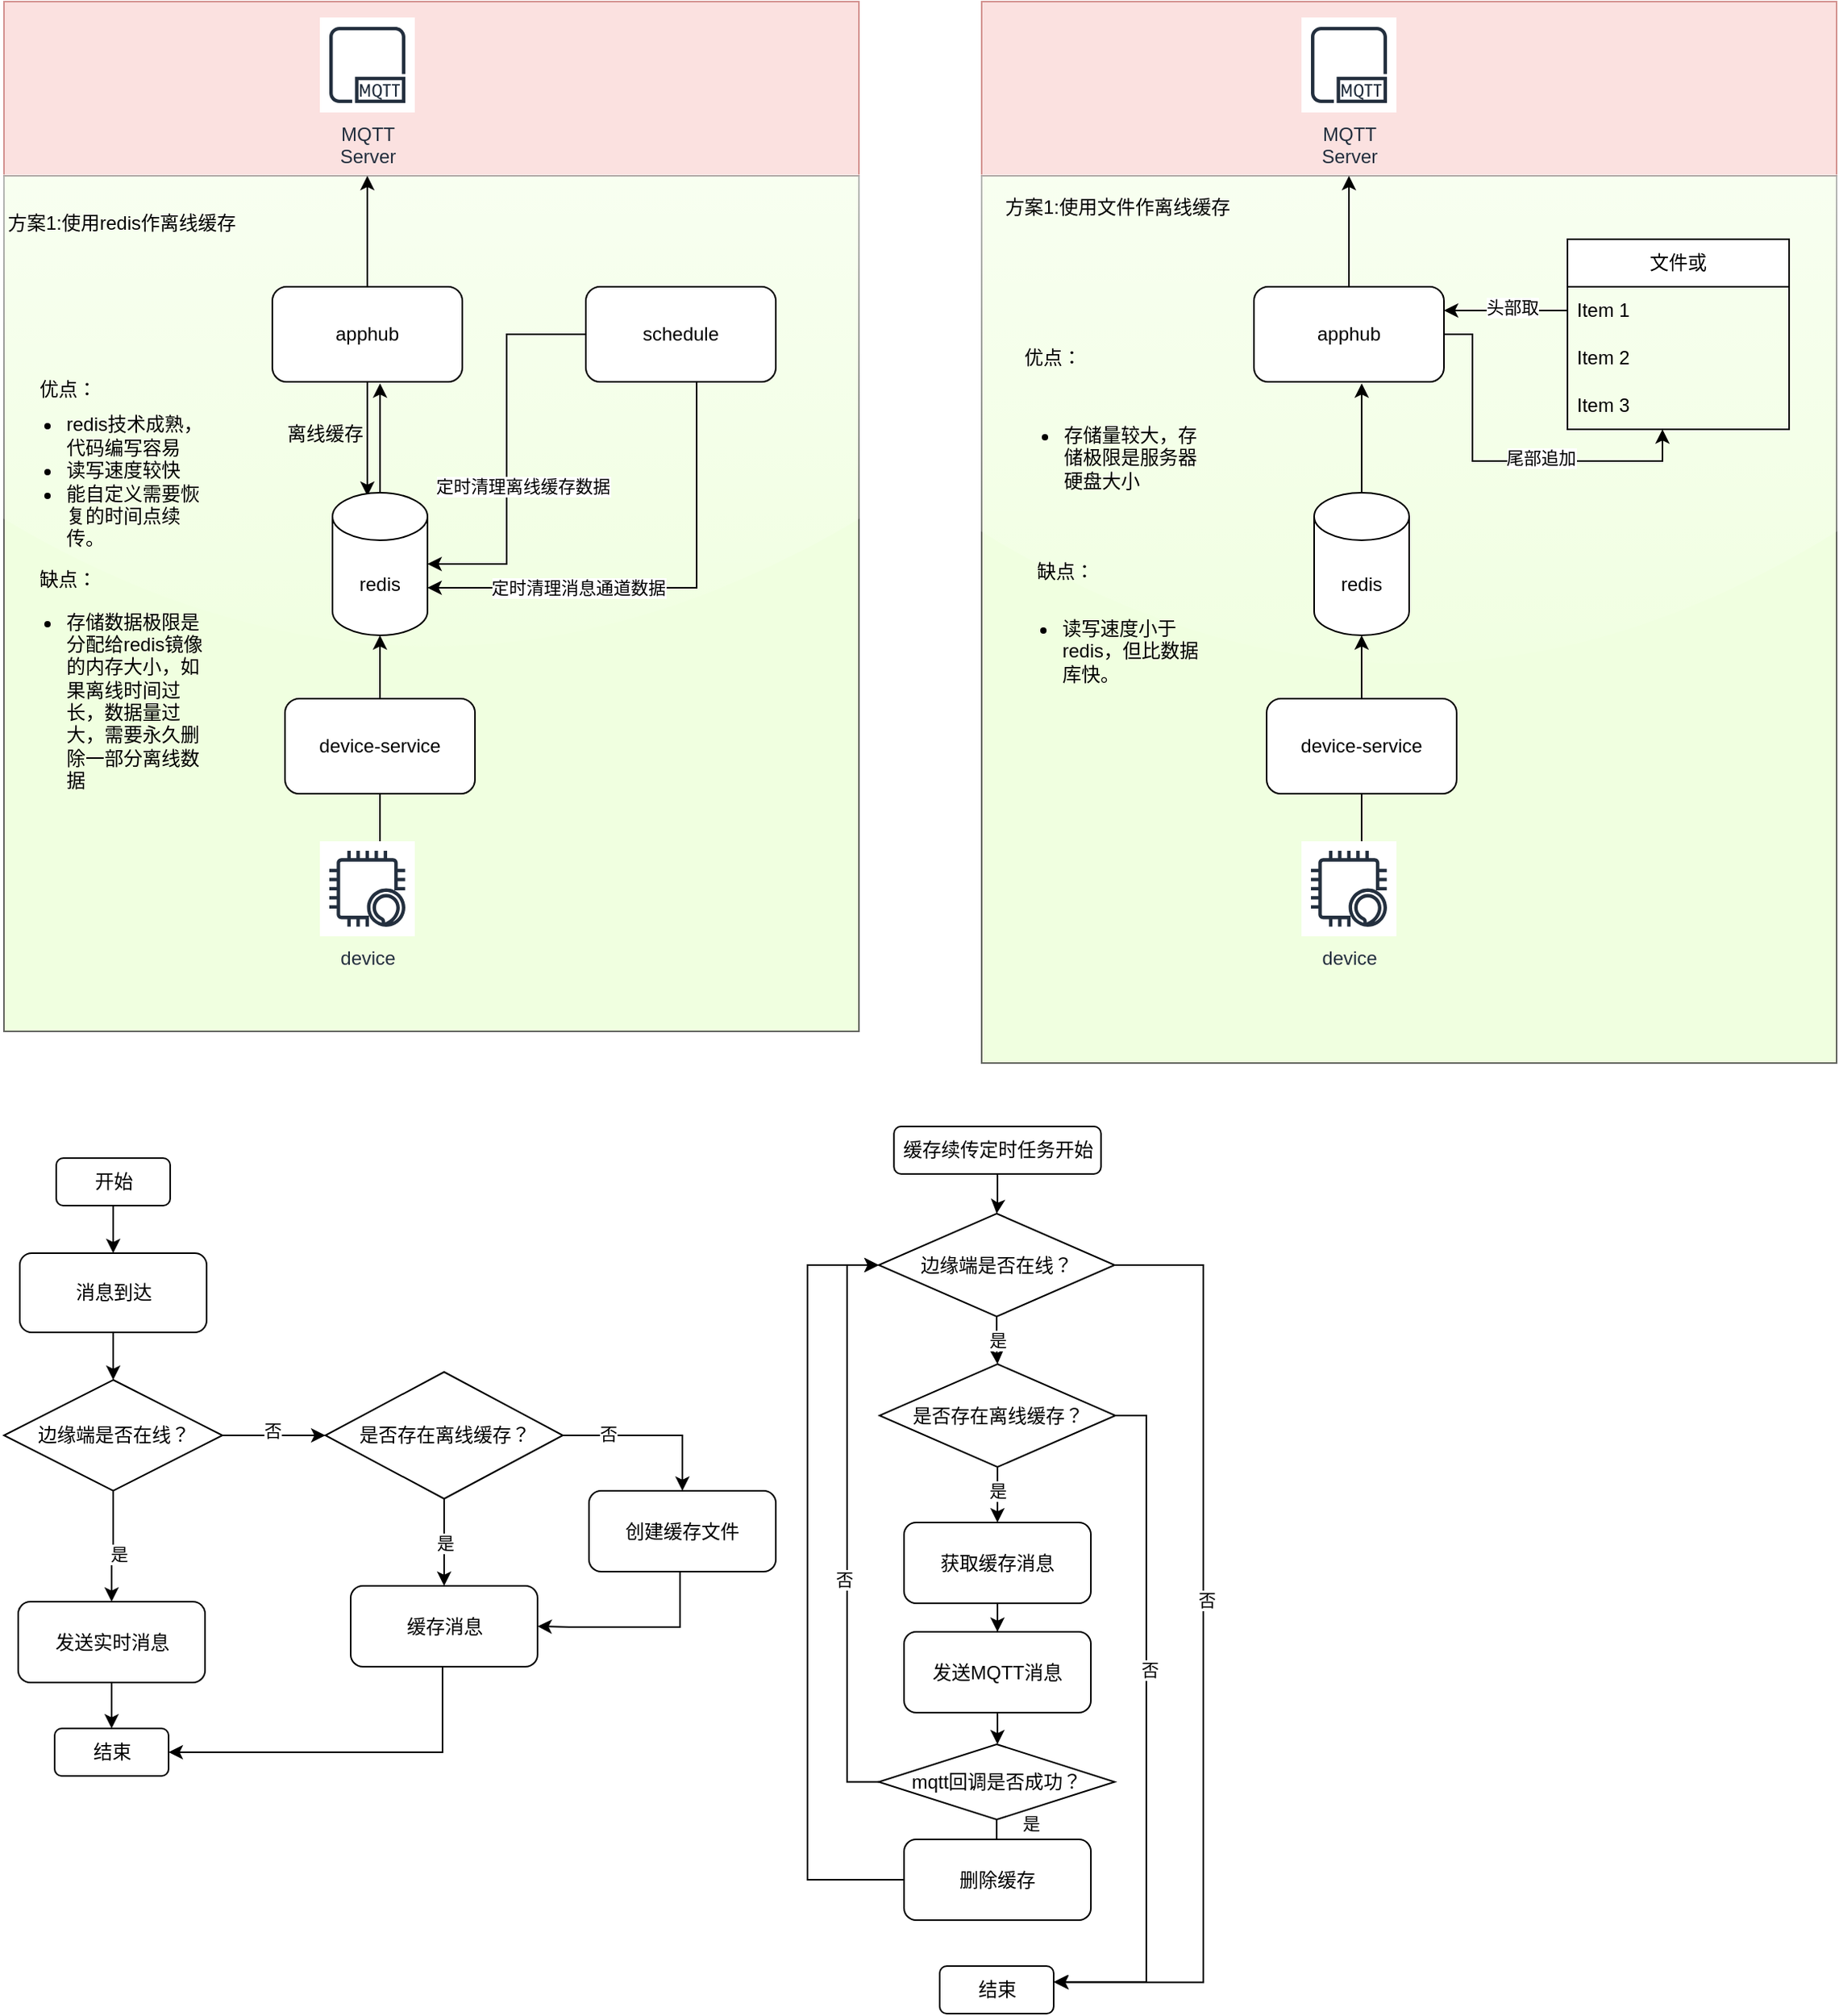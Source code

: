 <mxfile version="21.3.6" type="github">
  <diagram name="第 1 页" id="8WjQiRdpNTUQDRx4i9qR">
    <mxGraphModel dx="1037" dy="566" grid="1" gridSize="10" guides="1" tooltips="1" connect="1" arrows="1" fold="1" page="1" pageScale="1" pageWidth="827" pageHeight="1169" math="0" shadow="0">
      <root>
        <mxCell id="0" />
        <mxCell id="1" parent="0" />
        <mxCell id="UUs0I0WfUnFVFwcX7p4j-16" value="" style="rounded=0;whiteSpace=wrap;html=1;opacity=60;fillStyle=auto;fillColor=#f8cecc;glass=0;shadow=0;strokeColor=#b85450;" vertex="1" parent="1">
          <mxGeometry x="72.5" y="230" width="540" height="110" as="geometry" />
        </mxCell>
        <mxCell id="UUs0I0WfUnFVFwcX7p4j-15" value="" style="rounded=0;whiteSpace=wrap;html=1;gradientColor=none;opacity=60;fillStyle=auto;fillColor=#E6FFCC;glass=1;shadow=0;" vertex="1" parent="1">
          <mxGeometry x="72.5" y="340" width="540" height="540" as="geometry" />
        </mxCell>
        <mxCell id="UUs0I0WfUnFVFwcX7p4j-7" style="edgeStyle=orthogonalEdgeStyle;rounded=0;orthogonalLoop=1;jettySize=auto;html=1;entryX=1;entryY=0.5;entryDx=0;entryDy=0;entryPerimeter=0;" edge="1" parent="1" source="UUs0I0WfUnFVFwcX7p4j-1" target="UUs0I0WfUnFVFwcX7p4j-3">
          <mxGeometry relative="1" as="geometry" />
        </mxCell>
        <mxCell id="UUs0I0WfUnFVFwcX7p4j-10" value="定时清理离线缓存数据" style="edgeLabel;html=1;align=center;verticalAlign=middle;resizable=0;points=[];" vertex="1" connectable="0" parent="UUs0I0WfUnFVFwcX7p4j-7">
          <mxGeometry x="0.187" relative="1" as="geometry">
            <mxPoint x="10" as="offset" />
          </mxGeometry>
        </mxCell>
        <mxCell id="UUs0I0WfUnFVFwcX7p4j-88" style="edgeStyle=orthogonalEdgeStyle;rounded=0;orthogonalLoop=1;jettySize=auto;html=1;entryX=1;entryY=0;entryDx=0;entryDy=60;entryPerimeter=0;" edge="1" parent="1" source="UUs0I0WfUnFVFwcX7p4j-1" target="UUs0I0WfUnFVFwcX7p4j-3">
          <mxGeometry relative="1" as="geometry">
            <Array as="points">
              <mxPoint x="510" y="600" />
            </Array>
          </mxGeometry>
        </mxCell>
        <mxCell id="UUs0I0WfUnFVFwcX7p4j-89" value="定时清理消息通道数据" style="edgeLabel;html=1;align=center;verticalAlign=middle;resizable=0;points=[];" vertex="1" connectable="0" parent="UUs0I0WfUnFVFwcX7p4j-88">
          <mxGeometry x="0.369" relative="1" as="geometry">
            <mxPoint as="offset" />
          </mxGeometry>
        </mxCell>
        <mxCell id="UUs0I0WfUnFVFwcX7p4j-1" value="schedule" style="rounded=1;whiteSpace=wrap;html=1;" vertex="1" parent="1">
          <mxGeometry x="440" y="410" width="120" height="60" as="geometry" />
        </mxCell>
        <mxCell id="UUs0I0WfUnFVFwcX7p4j-11" style="edgeStyle=orthogonalEdgeStyle;rounded=0;orthogonalLoop=1;jettySize=auto;html=1;entryX=0.367;entryY=0.022;entryDx=0;entryDy=0;entryPerimeter=0;" edge="1" parent="1" source="UUs0I0WfUnFVFwcX7p4j-2" target="UUs0I0WfUnFVFwcX7p4j-3">
          <mxGeometry relative="1" as="geometry" />
        </mxCell>
        <mxCell id="UUs0I0WfUnFVFwcX7p4j-14" style="edgeStyle=orthogonalEdgeStyle;rounded=0;orthogonalLoop=1;jettySize=auto;html=1;" edge="1" parent="1" source="UUs0I0WfUnFVFwcX7p4j-2">
          <mxGeometry relative="1" as="geometry">
            <mxPoint x="302" y="340" as="targetPoint" />
          </mxGeometry>
        </mxCell>
        <mxCell id="UUs0I0WfUnFVFwcX7p4j-2" value="apphub" style="rounded=1;whiteSpace=wrap;html=1;" vertex="1" parent="1">
          <mxGeometry x="242" y="410" width="120" height="60" as="geometry" />
        </mxCell>
        <mxCell id="UUs0I0WfUnFVFwcX7p4j-6" style="edgeStyle=orthogonalEdgeStyle;rounded=0;orthogonalLoop=1;jettySize=auto;html=1;entryX=0.567;entryY=1.017;entryDx=0;entryDy=0;entryPerimeter=0;" edge="1" parent="1" source="UUs0I0WfUnFVFwcX7p4j-3" target="UUs0I0WfUnFVFwcX7p4j-2">
          <mxGeometry relative="1" as="geometry" />
        </mxCell>
        <mxCell id="UUs0I0WfUnFVFwcX7p4j-3" value="redis" style="shape=cylinder3;whiteSpace=wrap;html=1;boundedLbl=1;backgroundOutline=1;size=15;" vertex="1" parent="1">
          <mxGeometry x="280" y="540" width="60" height="90" as="geometry" />
        </mxCell>
        <mxCell id="UUs0I0WfUnFVFwcX7p4j-5" style="edgeStyle=orthogonalEdgeStyle;rounded=0;orthogonalLoop=1;jettySize=auto;html=1;entryX=0.5;entryY=1;entryDx=0;entryDy=0;entryPerimeter=0;" edge="1" parent="1" source="UUs0I0WfUnFVFwcX7p4j-4" target="UUs0I0WfUnFVFwcX7p4j-3">
          <mxGeometry relative="1" as="geometry">
            <Array as="points">
              <mxPoint x="310" y="660" />
              <mxPoint x="310" y="660" />
            </Array>
          </mxGeometry>
        </mxCell>
        <mxCell id="UUs0I0WfUnFVFwcX7p4j-4" value="device" style="sketch=0;outlineConnect=0;fontColor=#232F3E;gradientColor=none;strokeColor=#232F3E;fillColor=#ffffff;dashed=0;verticalLabelPosition=bottom;verticalAlign=top;align=center;html=1;fontSize=12;fontStyle=0;aspect=fixed;shape=mxgraph.aws4.resourceIcon;resIcon=mxgraph.aws4.alexa_enabled_device;" vertex="1" parent="1">
          <mxGeometry x="272" y="760" width="60" height="60" as="geometry" />
        </mxCell>
        <mxCell id="UUs0I0WfUnFVFwcX7p4j-8" value="MQTT&lt;br&gt;Server" style="sketch=0;outlineConnect=0;fontColor=#232F3E;gradientColor=none;strokeColor=#232F3E;fillColor=#ffffff;dashed=0;verticalLabelPosition=bottom;verticalAlign=top;align=center;html=1;fontSize=12;fontStyle=0;aspect=fixed;shape=mxgraph.aws4.resourceIcon;resIcon=mxgraph.aws4.mqtt_protocol;" vertex="1" parent="1">
          <mxGeometry x="272" y="240" width="60" height="60" as="geometry" />
        </mxCell>
        <mxCell id="UUs0I0WfUnFVFwcX7p4j-9" value="device-service" style="rounded=1;whiteSpace=wrap;html=1;" vertex="1" parent="1">
          <mxGeometry x="250" y="670" width="120" height="60" as="geometry" />
        </mxCell>
        <mxCell id="UUs0I0WfUnFVFwcX7p4j-12" value="离线缓存" style="text;html=1;align=center;verticalAlign=middle;resizable=0;points=[];autosize=1;strokeColor=none;fillColor=none;" vertex="1" parent="1">
          <mxGeometry x="240" y="488" width="70" height="30" as="geometry" />
        </mxCell>
        <mxCell id="UUs0I0WfUnFVFwcX7p4j-84" style="edgeStyle=orthogonalEdgeStyle;rounded=0;orthogonalLoop=1;jettySize=auto;html=1;entryX=0.5;entryY=0;entryDx=0;entryDy=0;" edge="1" parent="1" source="UUs0I0WfUnFVFwcX7p4j-20" target="UUs0I0WfUnFVFwcX7p4j-21">
          <mxGeometry relative="1" as="geometry" />
        </mxCell>
        <mxCell id="UUs0I0WfUnFVFwcX7p4j-20" value="消息到达" style="rounded=1;whiteSpace=wrap;html=1;" vertex="1" parent="1">
          <mxGeometry x="82.5" y="1020" width="118" height="50" as="geometry" />
        </mxCell>
        <mxCell id="UUs0I0WfUnFVFwcX7p4j-53" style="edgeStyle=orthogonalEdgeStyle;rounded=0;orthogonalLoop=1;jettySize=auto;html=1;entryX=0.5;entryY=0;entryDx=0;entryDy=0;" edge="1" parent="1" source="UUs0I0WfUnFVFwcX7p4j-21" target="UUs0I0WfUnFVFwcX7p4j-49">
          <mxGeometry relative="1" as="geometry" />
        </mxCell>
        <mxCell id="UUs0I0WfUnFVFwcX7p4j-54" value="是" style="edgeLabel;html=1;align=center;verticalAlign=middle;resizable=0;points=[];" vertex="1" connectable="0" parent="UUs0I0WfUnFVFwcX7p4j-53">
          <mxGeometry x="0.142" y="-2" relative="1" as="geometry">
            <mxPoint x="6" as="offset" />
          </mxGeometry>
        </mxCell>
        <mxCell id="UUs0I0WfUnFVFwcX7p4j-57" style="edgeStyle=orthogonalEdgeStyle;rounded=0;orthogonalLoop=1;jettySize=auto;html=1;entryX=0;entryY=0.5;entryDx=0;entryDy=0;" edge="1" parent="1" source="UUs0I0WfUnFVFwcX7p4j-21" target="UUs0I0WfUnFVFwcX7p4j-56">
          <mxGeometry relative="1" as="geometry" />
        </mxCell>
        <mxCell id="UUs0I0WfUnFVFwcX7p4j-90" value="否" style="edgeLabel;html=1;align=center;verticalAlign=middle;resizable=0;points=[];" vertex="1" connectable="0" parent="UUs0I0WfUnFVFwcX7p4j-57">
          <mxGeometry x="-0.024" y="3" relative="1" as="geometry">
            <mxPoint as="offset" />
          </mxGeometry>
        </mxCell>
        <mxCell id="UUs0I0WfUnFVFwcX7p4j-21" value="边缘端是否在线？" style="rhombus;whiteSpace=wrap;html=1;" vertex="1" parent="1">
          <mxGeometry x="72.5" y="1100" width="138" height="70" as="geometry" />
        </mxCell>
        <mxCell id="UUs0I0WfUnFVFwcX7p4j-22" value="" style="rounded=0;whiteSpace=wrap;html=1;opacity=60;fillStyle=auto;fillColor=#f8cecc;glass=0;shadow=0;strokeColor=#b85450;" vertex="1" parent="1">
          <mxGeometry x="690" y="230" width="540" height="110" as="geometry" />
        </mxCell>
        <mxCell id="UUs0I0WfUnFVFwcX7p4j-23" value="" style="rounded=0;whiteSpace=wrap;html=1;gradientColor=none;opacity=60;fillStyle=auto;fillColor=#E6FFCC;glass=1;shadow=0;" vertex="1" parent="1">
          <mxGeometry x="690" y="340" width="540" height="560" as="geometry" />
        </mxCell>
        <mxCell id="UUs0I0WfUnFVFwcX7p4j-28" style="edgeStyle=orthogonalEdgeStyle;rounded=0;orthogonalLoop=1;jettySize=auto;html=1;" edge="1" parent="1" source="UUs0I0WfUnFVFwcX7p4j-29">
          <mxGeometry relative="1" as="geometry">
            <mxPoint x="922" y="340" as="targetPoint" />
          </mxGeometry>
        </mxCell>
        <mxCell id="UUs0I0WfUnFVFwcX7p4j-44" style="edgeStyle=orthogonalEdgeStyle;rounded=0;orthogonalLoop=1;jettySize=auto;html=1;" edge="1" parent="1" source="UUs0I0WfUnFVFwcX7p4j-29" target="UUs0I0WfUnFVFwcX7p4j-40">
          <mxGeometry relative="1" as="geometry">
            <Array as="points">
              <mxPoint x="1000" y="440" />
              <mxPoint x="1000" y="520" />
              <mxPoint x="1120" y="520" />
            </Array>
          </mxGeometry>
        </mxCell>
        <mxCell id="UUs0I0WfUnFVFwcX7p4j-46" value="尾部追加" style="edgeLabel;html=1;align=center;verticalAlign=middle;resizable=0;points=[];" vertex="1" connectable="0" parent="UUs0I0WfUnFVFwcX7p4j-44">
          <mxGeometry x="0.185" y="2" relative="1" as="geometry">
            <mxPoint as="offset" />
          </mxGeometry>
        </mxCell>
        <mxCell id="UUs0I0WfUnFVFwcX7p4j-29" value="apphub" style="rounded=1;whiteSpace=wrap;html=1;" vertex="1" parent="1">
          <mxGeometry x="862" y="410" width="120" height="60" as="geometry" />
        </mxCell>
        <mxCell id="UUs0I0WfUnFVFwcX7p4j-30" style="edgeStyle=orthogonalEdgeStyle;rounded=0;orthogonalLoop=1;jettySize=auto;html=1;entryX=0.567;entryY=1.017;entryDx=0;entryDy=0;entryPerimeter=0;" edge="1" parent="1" source="UUs0I0WfUnFVFwcX7p4j-31" target="UUs0I0WfUnFVFwcX7p4j-29">
          <mxGeometry relative="1" as="geometry" />
        </mxCell>
        <mxCell id="UUs0I0WfUnFVFwcX7p4j-31" value="redis" style="shape=cylinder3;whiteSpace=wrap;html=1;boundedLbl=1;backgroundOutline=1;size=15;" vertex="1" parent="1">
          <mxGeometry x="900" y="540" width="60" height="90" as="geometry" />
        </mxCell>
        <mxCell id="UUs0I0WfUnFVFwcX7p4j-32" style="edgeStyle=orthogonalEdgeStyle;rounded=0;orthogonalLoop=1;jettySize=auto;html=1;entryX=0.5;entryY=1;entryDx=0;entryDy=0;entryPerimeter=0;" edge="1" parent="1" source="UUs0I0WfUnFVFwcX7p4j-33" target="UUs0I0WfUnFVFwcX7p4j-31">
          <mxGeometry relative="1" as="geometry">
            <Array as="points">
              <mxPoint x="930" y="660" />
              <mxPoint x="930" y="660" />
            </Array>
          </mxGeometry>
        </mxCell>
        <mxCell id="UUs0I0WfUnFVFwcX7p4j-33" value="device" style="sketch=0;outlineConnect=0;fontColor=#232F3E;gradientColor=none;strokeColor=#232F3E;fillColor=#ffffff;dashed=0;verticalLabelPosition=bottom;verticalAlign=top;align=center;html=1;fontSize=12;fontStyle=0;aspect=fixed;shape=mxgraph.aws4.resourceIcon;resIcon=mxgraph.aws4.alexa_enabled_device;" vertex="1" parent="1">
          <mxGeometry x="892" y="760" width="60" height="60" as="geometry" />
        </mxCell>
        <mxCell id="UUs0I0WfUnFVFwcX7p4j-34" value="MQTT&lt;br&gt;Server" style="sketch=0;outlineConnect=0;fontColor=#232F3E;gradientColor=none;strokeColor=#232F3E;fillColor=#ffffff;dashed=0;verticalLabelPosition=bottom;verticalAlign=top;align=center;html=1;fontSize=12;fontStyle=0;aspect=fixed;shape=mxgraph.aws4.resourceIcon;resIcon=mxgraph.aws4.mqtt_protocol;" vertex="1" parent="1">
          <mxGeometry x="892" y="240" width="60" height="60" as="geometry" />
        </mxCell>
        <mxCell id="UUs0I0WfUnFVFwcX7p4j-35" value="device-service" style="rounded=1;whiteSpace=wrap;html=1;" vertex="1" parent="1">
          <mxGeometry x="870" y="670" width="120" height="60" as="geometry" />
        </mxCell>
        <mxCell id="UUs0I0WfUnFVFwcX7p4j-37" value="文件或" style="swimlane;fontStyle=0;childLayout=stackLayout;horizontal=1;startSize=30;horizontalStack=0;resizeParent=1;resizeParentMax=0;resizeLast=0;collapsible=1;marginBottom=0;whiteSpace=wrap;html=1;" vertex="1" parent="1">
          <mxGeometry x="1060" y="380" width="140" height="120" as="geometry" />
        </mxCell>
        <mxCell id="UUs0I0WfUnFVFwcX7p4j-38" value="Item 1" style="text;strokeColor=none;fillColor=none;align=left;verticalAlign=middle;spacingLeft=4;spacingRight=4;overflow=hidden;points=[[0,0.5],[1,0.5]];portConstraint=eastwest;rotatable=0;whiteSpace=wrap;html=1;" vertex="1" parent="UUs0I0WfUnFVFwcX7p4j-37">
          <mxGeometry y="30" width="140" height="30" as="geometry" />
        </mxCell>
        <mxCell id="UUs0I0WfUnFVFwcX7p4j-39" value="Item 2" style="text;strokeColor=none;fillColor=none;align=left;verticalAlign=middle;spacingLeft=4;spacingRight=4;overflow=hidden;points=[[0,0.5],[1,0.5]];portConstraint=eastwest;rotatable=0;whiteSpace=wrap;html=1;" vertex="1" parent="UUs0I0WfUnFVFwcX7p4j-37">
          <mxGeometry y="60" width="140" height="30" as="geometry" />
        </mxCell>
        <mxCell id="UUs0I0WfUnFVFwcX7p4j-40" value="Item 3" style="text;strokeColor=none;fillColor=none;align=left;verticalAlign=middle;spacingLeft=4;spacingRight=4;overflow=hidden;points=[[0,0.5],[1,0.5]];portConstraint=eastwest;rotatable=0;whiteSpace=wrap;html=1;" vertex="1" parent="UUs0I0WfUnFVFwcX7p4j-37">
          <mxGeometry y="90" width="140" height="30" as="geometry" />
        </mxCell>
        <mxCell id="UUs0I0WfUnFVFwcX7p4j-45" style="edgeStyle=orthogonalEdgeStyle;rounded=0;orthogonalLoop=1;jettySize=auto;html=1;entryX=1;entryY=0.25;entryDx=0;entryDy=0;" edge="1" parent="1" source="UUs0I0WfUnFVFwcX7p4j-38" target="UUs0I0WfUnFVFwcX7p4j-29">
          <mxGeometry relative="1" as="geometry" />
        </mxCell>
        <mxCell id="UUs0I0WfUnFVFwcX7p4j-47" value="头部取" style="edgeLabel;html=1;align=center;verticalAlign=middle;resizable=0;points=[];" vertex="1" connectable="0" parent="UUs0I0WfUnFVFwcX7p4j-45">
          <mxGeometry x="-0.103" y="-2" relative="1" as="geometry">
            <mxPoint as="offset" />
          </mxGeometry>
        </mxCell>
        <mxCell id="UUs0I0WfUnFVFwcX7p4j-65" style="edgeStyle=orthogonalEdgeStyle;rounded=0;orthogonalLoop=1;jettySize=auto;html=1;entryX=0.5;entryY=0;entryDx=0;entryDy=0;" edge="1" parent="1" source="UUs0I0WfUnFVFwcX7p4j-49" target="UUs0I0WfUnFVFwcX7p4j-50">
          <mxGeometry relative="1" as="geometry" />
        </mxCell>
        <mxCell id="UUs0I0WfUnFVFwcX7p4j-49" value="发送实时消息" style="rounded=1;whiteSpace=wrap;html=1;" vertex="1" parent="1">
          <mxGeometry x="81.5" y="1240" width="118" height="51" as="geometry" />
        </mxCell>
        <mxCell id="UUs0I0WfUnFVFwcX7p4j-50" value="结束" style="rounded=1;whiteSpace=wrap;html=1;" vertex="1" parent="1">
          <mxGeometry x="104.5" y="1320" width="72" height="30" as="geometry" />
        </mxCell>
        <mxCell id="UUs0I0WfUnFVFwcX7p4j-85" style="edgeStyle=orthogonalEdgeStyle;rounded=0;orthogonalLoop=1;jettySize=auto;html=1;entryX=0.5;entryY=0;entryDx=0;entryDy=0;" edge="1" parent="1" source="UUs0I0WfUnFVFwcX7p4j-51" target="UUs0I0WfUnFVFwcX7p4j-20">
          <mxGeometry relative="1" as="geometry" />
        </mxCell>
        <mxCell id="UUs0I0WfUnFVFwcX7p4j-51" value="开始" style="rounded=1;whiteSpace=wrap;html=1;" vertex="1" parent="1">
          <mxGeometry x="105.5" y="960" width="72" height="30" as="geometry" />
        </mxCell>
        <mxCell id="UUs0I0WfUnFVFwcX7p4j-83" style="edgeStyle=orthogonalEdgeStyle;rounded=0;orthogonalLoop=1;jettySize=auto;html=1;entryX=0.5;entryY=0;entryDx=0;entryDy=0;" edge="1" parent="1" source="UUs0I0WfUnFVFwcX7p4j-52" target="UUs0I0WfUnFVFwcX7p4j-77">
          <mxGeometry relative="1" as="geometry" />
        </mxCell>
        <mxCell id="UUs0I0WfUnFVFwcX7p4j-52" value="缓存续传定时任务开始" style="rounded=1;whiteSpace=wrap;html=1;" vertex="1" parent="1">
          <mxGeometry x="634.63" y="940" width="130.75" height="30" as="geometry" />
        </mxCell>
        <mxCell id="UUs0I0WfUnFVFwcX7p4j-86" style="edgeStyle=orthogonalEdgeStyle;rounded=0;orthogonalLoop=1;jettySize=auto;html=1;entryX=1;entryY=0.5;entryDx=0;entryDy=0;" edge="1" parent="1" source="UUs0I0WfUnFVFwcX7p4j-55" target="UUs0I0WfUnFVFwcX7p4j-50">
          <mxGeometry relative="1" as="geometry">
            <Array as="points">
              <mxPoint x="349.5" y="1335" />
            </Array>
          </mxGeometry>
        </mxCell>
        <mxCell id="UUs0I0WfUnFVFwcX7p4j-55" value="缓存消息" style="rounded=1;whiteSpace=wrap;html=1;" vertex="1" parent="1">
          <mxGeometry x="291.5" y="1230" width="118" height="51" as="geometry" />
        </mxCell>
        <mxCell id="UUs0I0WfUnFVFwcX7p4j-58" value="是" style="edgeStyle=orthogonalEdgeStyle;rounded=0;orthogonalLoop=1;jettySize=auto;html=1;exitX=0.5;exitY=1;exitDx=0;exitDy=0;entryX=0.5;entryY=0;entryDx=0;entryDy=0;" edge="1" parent="1" source="UUs0I0WfUnFVFwcX7p4j-56" target="UUs0I0WfUnFVFwcX7p4j-55">
          <mxGeometry relative="1" as="geometry" />
        </mxCell>
        <mxCell id="UUs0I0WfUnFVFwcX7p4j-60" style="edgeStyle=orthogonalEdgeStyle;rounded=0;orthogonalLoop=1;jettySize=auto;html=1;entryX=0.5;entryY=0;entryDx=0;entryDy=0;" edge="1" parent="1" source="UUs0I0WfUnFVFwcX7p4j-56" target="UUs0I0WfUnFVFwcX7p4j-59">
          <mxGeometry relative="1" as="geometry" />
        </mxCell>
        <mxCell id="UUs0I0WfUnFVFwcX7p4j-62" value="否" style="edgeLabel;html=1;align=center;verticalAlign=middle;resizable=0;points=[];" vertex="1" connectable="0" parent="UUs0I0WfUnFVFwcX7p4j-60">
          <mxGeometry x="-0.486" y="1" relative="1" as="geometry">
            <mxPoint as="offset" />
          </mxGeometry>
        </mxCell>
        <mxCell id="UUs0I0WfUnFVFwcX7p4j-56" value="是否存在离线缓存？" style="rhombus;whiteSpace=wrap;html=1;" vertex="1" parent="1">
          <mxGeometry x="275.5" y="1095" width="150" height="80" as="geometry" />
        </mxCell>
        <mxCell id="UUs0I0WfUnFVFwcX7p4j-61" style="edgeStyle=orthogonalEdgeStyle;rounded=0;orthogonalLoop=1;jettySize=auto;html=1;entryX=1;entryY=0.5;entryDx=0;entryDy=0;" edge="1" parent="1" source="UUs0I0WfUnFVFwcX7p4j-59" target="UUs0I0WfUnFVFwcX7p4j-55">
          <mxGeometry relative="1" as="geometry">
            <Array as="points">
              <mxPoint x="499.5" y="1256" />
              <mxPoint x="429.5" y="1256" />
            </Array>
          </mxGeometry>
        </mxCell>
        <mxCell id="UUs0I0WfUnFVFwcX7p4j-59" value="创建缓存文件" style="rounded=1;whiteSpace=wrap;html=1;" vertex="1" parent="1">
          <mxGeometry x="442" y="1170" width="118" height="51" as="geometry" />
        </mxCell>
        <mxCell id="UUs0I0WfUnFVFwcX7p4j-73" style="edgeStyle=orthogonalEdgeStyle;rounded=0;orthogonalLoop=1;jettySize=auto;html=1;entryX=0.5;entryY=0;entryDx=0;entryDy=0;" edge="1" parent="1" source="UUs0I0WfUnFVFwcX7p4j-63" target="UUs0I0WfUnFVFwcX7p4j-67">
          <mxGeometry relative="1" as="geometry" />
        </mxCell>
        <mxCell id="UUs0I0WfUnFVFwcX7p4j-74" value="是" style="edgeLabel;html=1;align=center;verticalAlign=middle;resizable=0;points=[];" vertex="1" connectable="0" parent="UUs0I0WfUnFVFwcX7p4j-73">
          <mxGeometry x="-0.155" y="2" relative="1" as="geometry">
            <mxPoint x="-2" y="-4" as="offset" />
          </mxGeometry>
        </mxCell>
        <mxCell id="UUs0I0WfUnFVFwcX7p4j-75" style="edgeStyle=orthogonalEdgeStyle;rounded=0;orthogonalLoop=1;jettySize=auto;html=1;" edge="1" parent="1" source="UUs0I0WfUnFVFwcX7p4j-63" target="UUs0I0WfUnFVFwcX7p4j-66">
          <mxGeometry relative="1" as="geometry">
            <Array as="points">
              <mxPoint x="794" y="1123" />
              <mxPoint x="794" y="1480" />
            </Array>
          </mxGeometry>
        </mxCell>
        <mxCell id="UUs0I0WfUnFVFwcX7p4j-76" value="否" style="edgeLabel;html=1;align=center;verticalAlign=middle;resizable=0;points=[];" vertex="1" connectable="0" parent="UUs0I0WfUnFVFwcX7p4j-75">
          <mxGeometry x="-0.174" y="2" relative="1" as="geometry">
            <mxPoint as="offset" />
          </mxGeometry>
        </mxCell>
        <mxCell id="UUs0I0WfUnFVFwcX7p4j-63" value="是否存在离线缓存？" style="rhombus;whiteSpace=wrap;html=1;" vertex="1" parent="1">
          <mxGeometry x="625.5" y="1090" width="149" height="65" as="geometry" />
        </mxCell>
        <mxCell id="UUs0I0WfUnFVFwcX7p4j-66" value="结束" style="rounded=1;whiteSpace=wrap;html=1;" vertex="1" parent="1">
          <mxGeometry x="663.5" y="1470" width="72" height="30" as="geometry" />
        </mxCell>
        <mxCell id="UUs0I0WfUnFVFwcX7p4j-70" style="edgeStyle=orthogonalEdgeStyle;rounded=0;orthogonalLoop=1;jettySize=auto;html=1;entryX=0.5;entryY=0;entryDx=0;entryDy=0;" edge="1" parent="1" source="UUs0I0WfUnFVFwcX7p4j-67" target="UUs0I0WfUnFVFwcX7p4j-68">
          <mxGeometry relative="1" as="geometry" />
        </mxCell>
        <mxCell id="UUs0I0WfUnFVFwcX7p4j-67" value="获取缓存消息" style="rounded=1;whiteSpace=wrap;html=1;" vertex="1" parent="1">
          <mxGeometry x="641" y="1190" width="118" height="51" as="geometry" />
        </mxCell>
        <mxCell id="UUs0I0WfUnFVFwcX7p4j-71" value="是" style="edgeStyle=orthogonalEdgeStyle;rounded=0;orthogonalLoop=1;jettySize=auto;html=1;entryX=0.5;entryY=0;entryDx=0;entryDy=0;" edge="1" parent="1" source="UUs0I0WfUnFVFwcX7p4j-91" target="UUs0I0WfUnFVFwcX7p4j-69">
          <mxGeometry x="-0.821" y="21" relative="1" as="geometry">
            <mxPoint as="offset" />
          </mxGeometry>
        </mxCell>
        <mxCell id="UUs0I0WfUnFVFwcX7p4j-68" value="发送MQTT消息" style="rounded=1;whiteSpace=wrap;html=1;" vertex="1" parent="1">
          <mxGeometry x="641" y="1259" width="118" height="51" as="geometry" />
        </mxCell>
        <mxCell id="UUs0I0WfUnFVFwcX7p4j-104" style="edgeStyle=orthogonalEdgeStyle;rounded=0;orthogonalLoop=1;jettySize=auto;html=1;entryX=0;entryY=0.5;entryDx=0;entryDy=0;" edge="1" parent="1" source="UUs0I0WfUnFVFwcX7p4j-69" target="UUs0I0WfUnFVFwcX7p4j-77">
          <mxGeometry relative="1" as="geometry">
            <Array as="points">
              <mxPoint x="580" y="1416" />
              <mxPoint x="580" y="1028" />
            </Array>
          </mxGeometry>
        </mxCell>
        <mxCell id="UUs0I0WfUnFVFwcX7p4j-69" value="删除缓存" style="rounded=1;whiteSpace=wrap;html=1;" vertex="1" parent="1">
          <mxGeometry x="641.01" y="1390" width="118" height="51" as="geometry" />
        </mxCell>
        <mxCell id="UUs0I0WfUnFVFwcX7p4j-79" style="edgeStyle=orthogonalEdgeStyle;rounded=0;orthogonalLoop=1;jettySize=auto;html=1;entryX=0.5;entryY=0;entryDx=0;entryDy=0;" edge="1" parent="1" source="UUs0I0WfUnFVFwcX7p4j-77" target="UUs0I0WfUnFVFwcX7p4j-63">
          <mxGeometry relative="1" as="geometry" />
        </mxCell>
        <mxCell id="UUs0I0WfUnFVFwcX7p4j-80" value="是" style="edgeLabel;html=1;align=center;verticalAlign=middle;resizable=0;points=[];" vertex="1" connectable="0" parent="UUs0I0WfUnFVFwcX7p4j-79">
          <mxGeometry x="0.38" y="-2" relative="1" as="geometry">
            <mxPoint x="2" y="-6" as="offset" />
          </mxGeometry>
        </mxCell>
        <mxCell id="UUs0I0WfUnFVFwcX7p4j-81" style="edgeStyle=orthogonalEdgeStyle;rounded=0;orthogonalLoop=1;jettySize=auto;html=1;exitX=1;exitY=0.5;exitDx=0;exitDy=0;entryX=1.006;entryY=0.343;entryDx=0;entryDy=0;entryPerimeter=0;" edge="1" parent="1" source="UUs0I0WfUnFVFwcX7p4j-77" target="UUs0I0WfUnFVFwcX7p4j-66">
          <mxGeometry relative="1" as="geometry">
            <mxPoint x="740" y="1480" as="targetPoint" />
            <Array as="points">
              <mxPoint x="830" y="1027" />
              <mxPoint x="830" y="1480" />
            </Array>
          </mxGeometry>
        </mxCell>
        <mxCell id="UUs0I0WfUnFVFwcX7p4j-82" value="否" style="edgeLabel;html=1;align=center;verticalAlign=middle;resizable=0;points=[];" vertex="1" connectable="0" parent="UUs0I0WfUnFVFwcX7p4j-81">
          <mxGeometry x="-0.113" y="2" relative="1" as="geometry">
            <mxPoint as="offset" />
          </mxGeometry>
        </mxCell>
        <mxCell id="UUs0I0WfUnFVFwcX7p4j-77" value="边缘端是否在线？" style="rhombus;whiteSpace=wrap;html=1;" vertex="1" parent="1">
          <mxGeometry x="625" y="995" width="149" height="65" as="geometry" />
        </mxCell>
        <mxCell id="UUs0I0WfUnFVFwcX7p4j-92" value="" style="edgeStyle=orthogonalEdgeStyle;rounded=0;orthogonalLoop=1;jettySize=auto;html=1;entryX=0.5;entryY=0;entryDx=0;entryDy=0;" edge="1" parent="1" source="UUs0I0WfUnFVFwcX7p4j-68" target="UUs0I0WfUnFVFwcX7p4j-91">
          <mxGeometry relative="1" as="geometry">
            <mxPoint x="700" y="1310" as="sourcePoint" />
            <mxPoint x="700" y="1350" as="targetPoint" />
          </mxGeometry>
        </mxCell>
        <mxCell id="UUs0I0WfUnFVFwcX7p4j-103" style="edgeStyle=orthogonalEdgeStyle;rounded=0;orthogonalLoop=1;jettySize=auto;html=1;entryX=0;entryY=0.5;entryDx=0;entryDy=0;" edge="1" parent="1" source="UUs0I0WfUnFVFwcX7p4j-91" target="UUs0I0WfUnFVFwcX7p4j-77">
          <mxGeometry relative="1" as="geometry">
            <mxPoint x="600" y="1030" as="targetPoint" />
            <Array as="points">
              <mxPoint x="605" y="1354" />
              <mxPoint x="605" y="1028" />
            </Array>
          </mxGeometry>
        </mxCell>
        <mxCell id="UUs0I0WfUnFVFwcX7p4j-105" value="否" style="edgeLabel;html=1;align=center;verticalAlign=middle;resizable=0;points=[];" vertex="1" connectable="0" parent="UUs0I0WfUnFVFwcX7p4j-103">
          <mxGeometry x="-0.189" y="2" relative="1" as="geometry">
            <mxPoint as="offset" />
          </mxGeometry>
        </mxCell>
        <mxCell id="UUs0I0WfUnFVFwcX7p4j-91" value="mqtt回调是否成功？" style="rhombus;whiteSpace=wrap;html=1;" vertex="1" parent="1">
          <mxGeometry x="625" y="1330" width="149" height="47.5" as="geometry" />
        </mxCell>
        <mxCell id="UUs0I0WfUnFVFwcX7p4j-93" value="&lt;ul&gt;&lt;li&gt;redis技术成熟，代码编写容易&lt;/li&gt;&lt;li&gt;读写速度较快&lt;/li&gt;&lt;li&gt;能自定义需要恢复的时间点续传。&lt;/li&gt;&lt;/ul&gt;" style="text;strokeColor=none;fillColor=none;html=1;whiteSpace=wrap;verticalAlign=middle;overflow=hidden;" vertex="1" parent="1">
          <mxGeometry x="70" y="475" width="129.5" height="115" as="geometry" />
        </mxCell>
        <mxCell id="UUs0I0WfUnFVFwcX7p4j-94" value="&lt;ul&gt;&lt;li&gt;存储数据极限是分配给redis镜像的内存大小，如果离线时间过长，数据量过大，需要永久删除一部分离线数据&lt;/li&gt;&lt;/ul&gt;" style="text;strokeColor=none;fillColor=none;html=1;whiteSpace=wrap;verticalAlign=middle;overflow=hidden;" vertex="1" parent="1">
          <mxGeometry x="70" y="600" width="130" height="142" as="geometry" />
        </mxCell>
        <mxCell id="UUs0I0WfUnFVFwcX7p4j-95" value="方案1:使用redis作离线缓存" style="text;html=1;strokeColor=none;fillColor=none;align=center;verticalAlign=middle;whiteSpace=wrap;rounded=0;" vertex="1" parent="1">
          <mxGeometry x="72.5" y="350" width="147.5" height="40" as="geometry" />
        </mxCell>
        <mxCell id="UUs0I0WfUnFVFwcX7p4j-96" value="缺点：" style="text;html=1;strokeColor=none;fillColor=none;align=center;verticalAlign=middle;whiteSpace=wrap;rounded=0;" vertex="1" parent="1">
          <mxGeometry x="83" y="580" width="60" height="30" as="geometry" />
        </mxCell>
        <mxCell id="UUs0I0WfUnFVFwcX7p4j-97" value="优点：" style="text;html=1;strokeColor=none;fillColor=none;align=center;verticalAlign=middle;whiteSpace=wrap;rounded=0;" vertex="1" parent="1">
          <mxGeometry x="83" y="460" width="60" height="30" as="geometry" />
        </mxCell>
        <mxCell id="UUs0I0WfUnFVFwcX7p4j-98" value="&lt;ul&gt;&lt;li&gt;存储量较大，存储极限是服务器硬盘大小&lt;/li&gt;&lt;/ul&gt;" style="text;strokeColor=none;fillColor=none;html=1;whiteSpace=wrap;verticalAlign=middle;overflow=hidden;" vertex="1" parent="1">
          <mxGeometry x="700" y="460" width="129.5" height="115" as="geometry" />
        </mxCell>
        <mxCell id="UUs0I0WfUnFVFwcX7p4j-99" value="方案1:使用文件作离线缓存" style="text;html=1;strokeColor=none;fillColor=none;align=center;verticalAlign=middle;whiteSpace=wrap;rounded=0;" vertex="1" parent="1">
          <mxGeometry x="702" y="340" width="147.5" height="40" as="geometry" />
        </mxCell>
        <mxCell id="UUs0I0WfUnFVFwcX7p4j-100" value="缺点：" style="text;html=1;strokeColor=none;fillColor=none;align=center;verticalAlign=middle;whiteSpace=wrap;rounded=0;" vertex="1" parent="1">
          <mxGeometry x="712.5" y="575" width="60" height="30" as="geometry" />
        </mxCell>
        <mxCell id="UUs0I0WfUnFVFwcX7p4j-101" value="优点：" style="text;html=1;strokeColor=none;fillColor=none;align=center;verticalAlign=middle;whiteSpace=wrap;rounded=0;" vertex="1" parent="1">
          <mxGeometry x="705.38" y="440" width="60" height="30" as="geometry" />
        </mxCell>
        <mxCell id="UUs0I0WfUnFVFwcX7p4j-102" value="&lt;div&gt;&lt;br&gt;&lt;/div&gt;&lt;ul&gt;&lt;li&gt;读写速度小于redis，但比数据库快。&lt;/li&gt;&lt;/ul&gt;" style="text;strokeColor=none;fillColor=none;html=1;whiteSpace=wrap;verticalAlign=middle;overflow=hidden;" vertex="1" parent="1">
          <mxGeometry x="698.75" y="590" width="132" height="80" as="geometry" />
        </mxCell>
      </root>
    </mxGraphModel>
  </diagram>
</mxfile>

